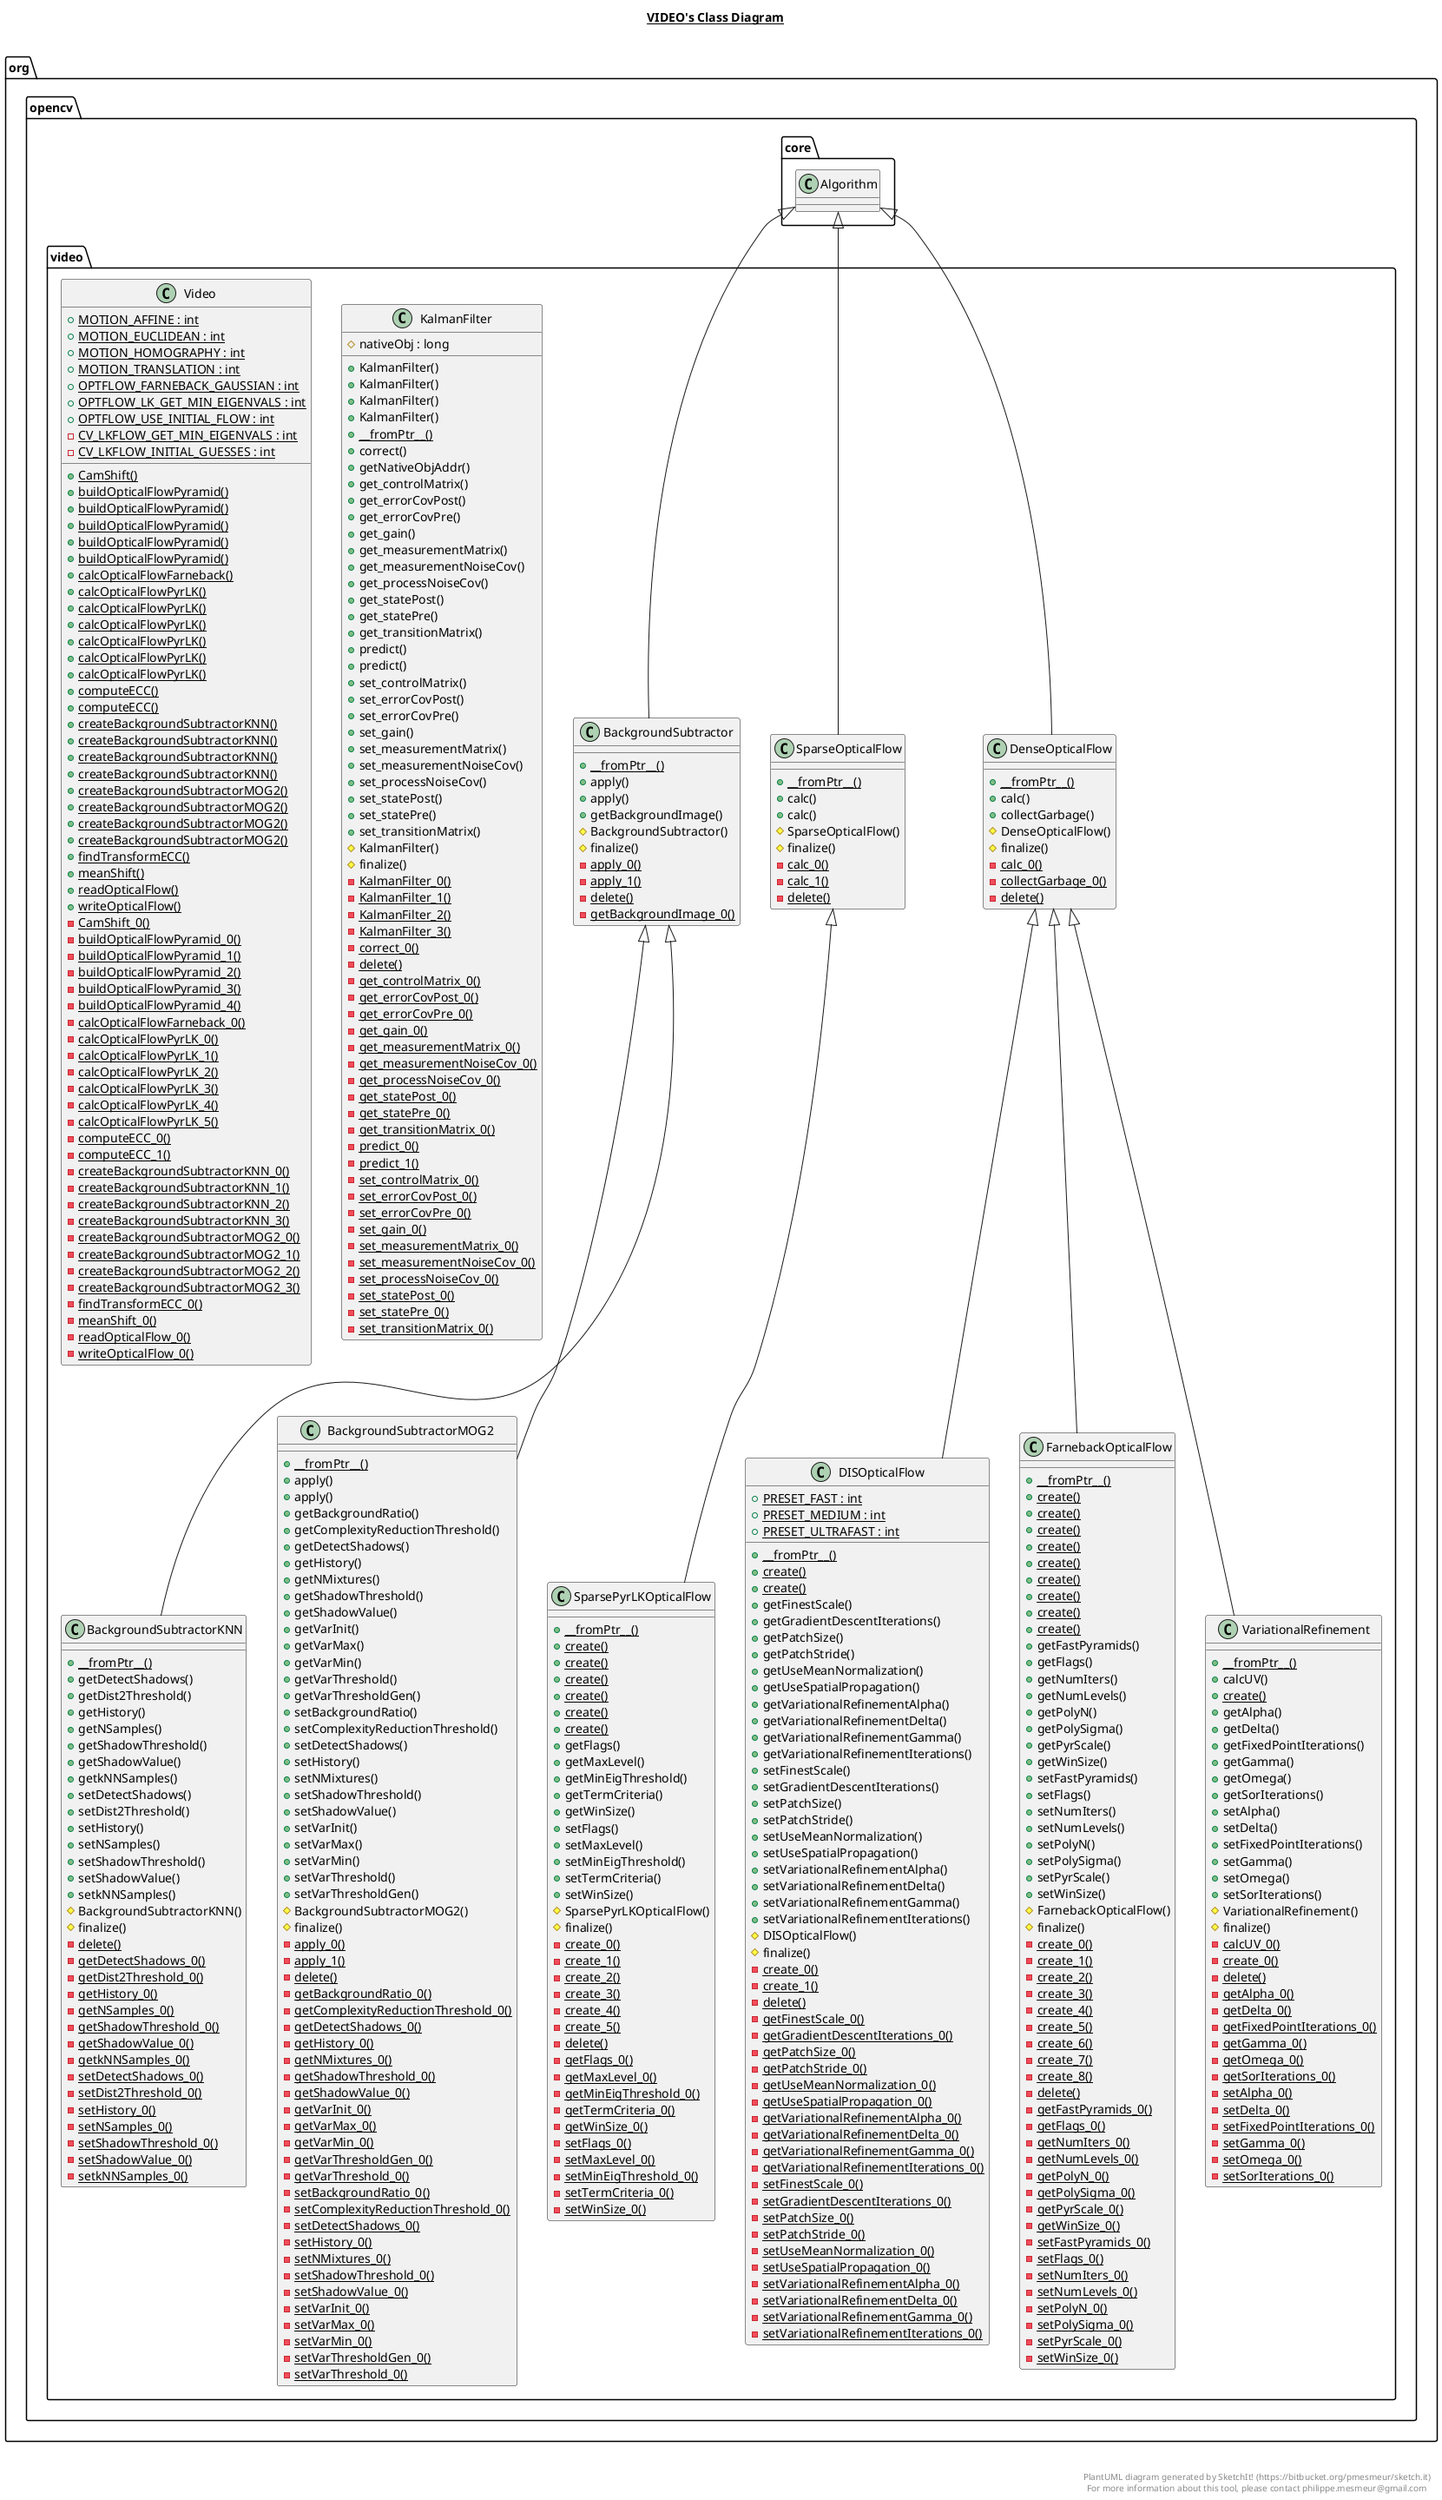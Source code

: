 @startuml

title __VIDEO's Class Diagram__\n

  namespace org.opencv {
    namespace video {
      class org.opencv.video.BackgroundSubtractor {
          {static} + __fromPtr__()
          + apply()
          + apply()
          + getBackgroundImage()
          # BackgroundSubtractor()
          # finalize()
          {static} - apply_0()
          {static} - apply_1()
          {static} - delete()
          {static} - getBackgroundImage_0()
      }
    }
  }
  

  namespace org.opencv {
    namespace video {
      class org.opencv.video.BackgroundSubtractorKNN {
          {static} + __fromPtr__()
          + getDetectShadows()
          + getDist2Threshold()
          + getHistory()
          + getNSamples()
          + getShadowThreshold()
          + getShadowValue()
          + getkNNSamples()
          + setDetectShadows()
          + setDist2Threshold()
          + setHistory()
          + setNSamples()
          + setShadowThreshold()
          + setShadowValue()
          + setkNNSamples()
          # BackgroundSubtractorKNN()
          # finalize()
          {static} - delete()
          {static} - getDetectShadows_0()
          {static} - getDist2Threshold_0()
          {static} - getHistory_0()
          {static} - getNSamples_0()
          {static} - getShadowThreshold_0()
          {static} - getShadowValue_0()
          {static} - getkNNSamples_0()
          {static} - setDetectShadows_0()
          {static} - setDist2Threshold_0()
          {static} - setHistory_0()
          {static} - setNSamples_0()
          {static} - setShadowThreshold_0()
          {static} - setShadowValue_0()
          {static} - setkNNSamples_0()
      }
    }
  }
  

  namespace org.opencv {
    namespace video {
      class org.opencv.video.BackgroundSubtractorMOG2 {
          {static} + __fromPtr__()
          + apply()
          + apply()
          + getBackgroundRatio()
          + getComplexityReductionThreshold()
          + getDetectShadows()
          + getHistory()
          + getNMixtures()
          + getShadowThreshold()
          + getShadowValue()
          + getVarInit()
          + getVarMax()
          + getVarMin()
          + getVarThreshold()
          + getVarThresholdGen()
          + setBackgroundRatio()
          + setComplexityReductionThreshold()
          + setDetectShadows()
          + setHistory()
          + setNMixtures()
          + setShadowThreshold()
          + setShadowValue()
          + setVarInit()
          + setVarMax()
          + setVarMin()
          + setVarThreshold()
          + setVarThresholdGen()
          # BackgroundSubtractorMOG2()
          # finalize()
          {static} - apply_0()
          {static} - apply_1()
          {static} - delete()
          {static} - getBackgroundRatio_0()
          {static} - getComplexityReductionThreshold_0()
          {static} - getDetectShadows_0()
          {static} - getHistory_0()
          {static} - getNMixtures_0()
          {static} - getShadowThreshold_0()
          {static} - getShadowValue_0()
          {static} - getVarInit_0()
          {static} - getVarMax_0()
          {static} - getVarMin_0()
          {static} - getVarThresholdGen_0()
          {static} - getVarThreshold_0()
          {static} - setBackgroundRatio_0()
          {static} - setComplexityReductionThreshold_0()
          {static} - setDetectShadows_0()
          {static} - setHistory_0()
          {static} - setNMixtures_0()
          {static} - setShadowThreshold_0()
          {static} - setShadowValue_0()
          {static} - setVarInit_0()
          {static} - setVarMax_0()
          {static} - setVarMin_0()
          {static} - setVarThresholdGen_0()
          {static} - setVarThreshold_0()
      }
    }
  }
  

  namespace org.opencv {
    namespace video {
      class org.opencv.video.DISOpticalFlow {
          {static} + PRESET_FAST : int
          {static} + PRESET_MEDIUM : int
          {static} + PRESET_ULTRAFAST : int
          {static} + __fromPtr__()
          {static} + create()
          {static} + create()
          + getFinestScale()
          + getGradientDescentIterations()
          + getPatchSize()
          + getPatchStride()
          + getUseMeanNormalization()
          + getUseSpatialPropagation()
          + getVariationalRefinementAlpha()
          + getVariationalRefinementDelta()
          + getVariationalRefinementGamma()
          + getVariationalRefinementIterations()
          + setFinestScale()
          + setGradientDescentIterations()
          + setPatchSize()
          + setPatchStride()
          + setUseMeanNormalization()
          + setUseSpatialPropagation()
          + setVariationalRefinementAlpha()
          + setVariationalRefinementDelta()
          + setVariationalRefinementGamma()
          + setVariationalRefinementIterations()
          # DISOpticalFlow()
          # finalize()
          {static} - create_0()
          {static} - create_1()
          {static} - delete()
          {static} - getFinestScale_0()
          {static} - getGradientDescentIterations_0()
          {static} - getPatchSize_0()
          {static} - getPatchStride_0()
          {static} - getUseMeanNormalization_0()
          {static} - getUseSpatialPropagation_0()
          {static} - getVariationalRefinementAlpha_0()
          {static} - getVariationalRefinementDelta_0()
          {static} - getVariationalRefinementGamma_0()
          {static} - getVariationalRefinementIterations_0()
          {static} - setFinestScale_0()
          {static} - setGradientDescentIterations_0()
          {static} - setPatchSize_0()
          {static} - setPatchStride_0()
          {static} - setUseMeanNormalization_0()
          {static} - setUseSpatialPropagation_0()
          {static} - setVariationalRefinementAlpha_0()
          {static} - setVariationalRefinementDelta_0()
          {static} - setVariationalRefinementGamma_0()
          {static} - setVariationalRefinementIterations_0()
      }
    }
  }
  

  namespace org.opencv {
    namespace video {
      class org.opencv.video.DenseOpticalFlow {
          {static} + __fromPtr__()
          + calc()
          + collectGarbage()
          # DenseOpticalFlow()
          # finalize()
          {static} - calc_0()
          {static} - collectGarbage_0()
          {static} - delete()
      }
    }
  }
  

  namespace org.opencv {
    namespace video {
      class org.opencv.video.FarnebackOpticalFlow {
          {static} + __fromPtr__()
          {static} + create()
          {static} + create()
          {static} + create()
          {static} + create()
          {static} + create()
          {static} + create()
          {static} + create()
          {static} + create()
          {static} + create()
          + getFastPyramids()
          + getFlags()
          + getNumIters()
          + getNumLevels()
          + getPolyN()
          + getPolySigma()
          + getPyrScale()
          + getWinSize()
          + setFastPyramids()
          + setFlags()
          + setNumIters()
          + setNumLevels()
          + setPolyN()
          + setPolySigma()
          + setPyrScale()
          + setWinSize()
          # FarnebackOpticalFlow()
          # finalize()
          {static} - create_0()
          {static} - create_1()
          {static} - create_2()
          {static} - create_3()
          {static} - create_4()
          {static} - create_5()
          {static} - create_6()
          {static} - create_7()
          {static} - create_8()
          {static} - delete()
          {static} - getFastPyramids_0()
          {static} - getFlags_0()
          {static} - getNumIters_0()
          {static} - getNumLevels_0()
          {static} - getPolyN_0()
          {static} - getPolySigma_0()
          {static} - getPyrScale_0()
          {static} - getWinSize_0()
          {static} - setFastPyramids_0()
          {static} - setFlags_0()
          {static} - setNumIters_0()
          {static} - setNumLevels_0()
          {static} - setPolyN_0()
          {static} - setPolySigma_0()
          {static} - setPyrScale_0()
          {static} - setWinSize_0()
      }
    }
  }
  

  namespace org.opencv {
    namespace video {
      class org.opencv.video.KalmanFilter {
          # nativeObj : long
          + KalmanFilter()
          + KalmanFilter()
          + KalmanFilter()
          + KalmanFilter()
          {static} + __fromPtr__()
          + correct()
          + getNativeObjAddr()
          + get_controlMatrix()
          + get_errorCovPost()
          + get_errorCovPre()
          + get_gain()
          + get_measurementMatrix()
          + get_measurementNoiseCov()
          + get_processNoiseCov()
          + get_statePost()
          + get_statePre()
          + get_transitionMatrix()
          + predict()
          + predict()
          + set_controlMatrix()
          + set_errorCovPost()
          + set_errorCovPre()
          + set_gain()
          + set_measurementMatrix()
          + set_measurementNoiseCov()
          + set_processNoiseCov()
          + set_statePost()
          + set_statePre()
          + set_transitionMatrix()
          # KalmanFilter()
          # finalize()
          {static} - KalmanFilter_0()
          {static} - KalmanFilter_1()
          {static} - KalmanFilter_2()
          {static} - KalmanFilter_3()
          {static} - correct_0()
          {static} - delete()
          {static} - get_controlMatrix_0()
          {static} - get_errorCovPost_0()
          {static} - get_errorCovPre_0()
          {static} - get_gain_0()
          {static} - get_measurementMatrix_0()
          {static} - get_measurementNoiseCov_0()
          {static} - get_processNoiseCov_0()
          {static} - get_statePost_0()
          {static} - get_statePre_0()
          {static} - get_transitionMatrix_0()
          {static} - predict_0()
          {static} - predict_1()
          {static} - set_controlMatrix_0()
          {static} - set_errorCovPost_0()
          {static} - set_errorCovPre_0()
          {static} - set_gain_0()
          {static} - set_measurementMatrix_0()
          {static} - set_measurementNoiseCov_0()
          {static} - set_processNoiseCov_0()
          {static} - set_statePost_0()
          {static} - set_statePre_0()
          {static} - set_transitionMatrix_0()
      }
    }
  }
  

  namespace org.opencv {
    namespace video {
      class org.opencv.video.SparseOpticalFlow {
          {static} + __fromPtr__()
          + calc()
          + calc()
          # SparseOpticalFlow()
          # finalize()
          {static} - calc_0()
          {static} - calc_1()
          {static} - delete()
      }
    }
  }
  

  namespace org.opencv {
    namespace video {
      class org.opencv.video.SparsePyrLKOpticalFlow {
          {static} + __fromPtr__()
          {static} + create()
          {static} + create()
          {static} + create()
          {static} + create()
          {static} + create()
          {static} + create()
          + getFlags()
          + getMaxLevel()
          + getMinEigThreshold()
          + getTermCriteria()
          + getWinSize()
          + setFlags()
          + setMaxLevel()
          + setMinEigThreshold()
          + setTermCriteria()
          + setWinSize()
          # SparsePyrLKOpticalFlow()
          # finalize()
          {static} - create_0()
          {static} - create_1()
          {static} - create_2()
          {static} - create_3()
          {static} - create_4()
          {static} - create_5()
          {static} - delete()
          {static} - getFlags_0()
          {static} - getMaxLevel_0()
          {static} - getMinEigThreshold_0()
          {static} - getTermCriteria_0()
          {static} - getWinSize_0()
          {static} - setFlags_0()
          {static} - setMaxLevel_0()
          {static} - setMinEigThreshold_0()
          {static} - setTermCriteria_0()
          {static} - setWinSize_0()
      }
    }
  }
  

  namespace org.opencv {
    namespace video {
      class org.opencv.video.VariationalRefinement {
          {static} + __fromPtr__()
          + calcUV()
          {static} + create()
          + getAlpha()
          + getDelta()
          + getFixedPointIterations()
          + getGamma()
          + getOmega()
          + getSorIterations()
          + setAlpha()
          + setDelta()
          + setFixedPointIterations()
          + setGamma()
          + setOmega()
          + setSorIterations()
          # VariationalRefinement()
          # finalize()
          {static} - calcUV_0()
          {static} - create_0()
          {static} - delete()
          {static} - getAlpha_0()
          {static} - getDelta_0()
          {static} - getFixedPointIterations_0()
          {static} - getGamma_0()
          {static} - getOmega_0()
          {static} - getSorIterations_0()
          {static} - setAlpha_0()
          {static} - setDelta_0()
          {static} - setFixedPointIterations_0()
          {static} - setGamma_0()
          {static} - setOmega_0()
          {static} - setSorIterations_0()
      }
    }
  }
  

  namespace org.opencv {
    namespace video {
      class org.opencv.video.Video {
          {static} + MOTION_AFFINE : int
          {static} + MOTION_EUCLIDEAN : int
          {static} + MOTION_HOMOGRAPHY : int
          {static} + MOTION_TRANSLATION : int
          {static} + OPTFLOW_FARNEBACK_GAUSSIAN : int
          {static} + OPTFLOW_LK_GET_MIN_EIGENVALS : int
          {static} + OPTFLOW_USE_INITIAL_FLOW : int
          {static} - CV_LKFLOW_GET_MIN_EIGENVALS : int
          {static} - CV_LKFLOW_INITIAL_GUESSES : int
          {static} + CamShift()
          {static} + buildOpticalFlowPyramid()
          {static} + buildOpticalFlowPyramid()
          {static} + buildOpticalFlowPyramid()
          {static} + buildOpticalFlowPyramid()
          {static} + buildOpticalFlowPyramid()
          {static} + calcOpticalFlowFarneback()
          {static} + calcOpticalFlowPyrLK()
          {static} + calcOpticalFlowPyrLK()
          {static} + calcOpticalFlowPyrLK()
          {static} + calcOpticalFlowPyrLK()
          {static} + calcOpticalFlowPyrLK()
          {static} + calcOpticalFlowPyrLK()
          {static} + computeECC()
          {static} + computeECC()
          {static} + createBackgroundSubtractorKNN()
          {static} + createBackgroundSubtractorKNN()
          {static} + createBackgroundSubtractorKNN()
          {static} + createBackgroundSubtractorKNN()
          {static} + createBackgroundSubtractorMOG2()
          {static} + createBackgroundSubtractorMOG2()
          {static} + createBackgroundSubtractorMOG2()
          {static} + createBackgroundSubtractorMOG2()
          {static} + findTransformECC()
          {static} + meanShift()
          {static} + readOpticalFlow()
          {static} + writeOpticalFlow()
          {static} - CamShift_0()
          {static} - buildOpticalFlowPyramid_0()
          {static} - buildOpticalFlowPyramid_1()
          {static} - buildOpticalFlowPyramid_2()
          {static} - buildOpticalFlowPyramid_3()
          {static} - buildOpticalFlowPyramid_4()
          {static} - calcOpticalFlowFarneback_0()
          {static} - calcOpticalFlowPyrLK_0()
          {static} - calcOpticalFlowPyrLK_1()
          {static} - calcOpticalFlowPyrLK_2()
          {static} - calcOpticalFlowPyrLK_3()
          {static} - calcOpticalFlowPyrLK_4()
          {static} - calcOpticalFlowPyrLK_5()
          {static} - computeECC_0()
          {static} - computeECC_1()
          {static} - createBackgroundSubtractorKNN_0()
          {static} - createBackgroundSubtractorKNN_1()
          {static} - createBackgroundSubtractorKNN_2()
          {static} - createBackgroundSubtractorKNN_3()
          {static} - createBackgroundSubtractorMOG2_0()
          {static} - createBackgroundSubtractorMOG2_1()
          {static} - createBackgroundSubtractorMOG2_2()
          {static} - createBackgroundSubtractorMOG2_3()
          {static} - findTransformECC_0()
          {static} - meanShift_0()
          {static} - readOpticalFlow_0()
          {static} - writeOpticalFlow_0()
      }
    }
  }
  

  org.opencv.video.BackgroundSubtractor -up-|> org.opencv.core.Algorithm
  org.opencv.video.BackgroundSubtractorKNN -up-|> org.opencv.video.BackgroundSubtractor
  org.opencv.video.BackgroundSubtractorMOG2 -up-|> org.opencv.video.BackgroundSubtractor
  org.opencv.video.DISOpticalFlow -up-|> org.opencv.video.DenseOpticalFlow
  org.opencv.video.DenseOpticalFlow -up-|> org.opencv.core.Algorithm
  org.opencv.video.FarnebackOpticalFlow -up-|> org.opencv.video.DenseOpticalFlow
  org.opencv.video.SparseOpticalFlow -up-|> org.opencv.core.Algorithm
  org.opencv.video.SparsePyrLKOpticalFlow -up-|> org.opencv.video.SparseOpticalFlow
  org.opencv.video.VariationalRefinement -up-|> org.opencv.video.DenseOpticalFlow


right footer


PlantUML diagram generated by SketchIt! (https://bitbucket.org/pmesmeur/sketch.it)
For more information about this tool, please contact philippe.mesmeur@gmail.com
endfooter

@enduml
